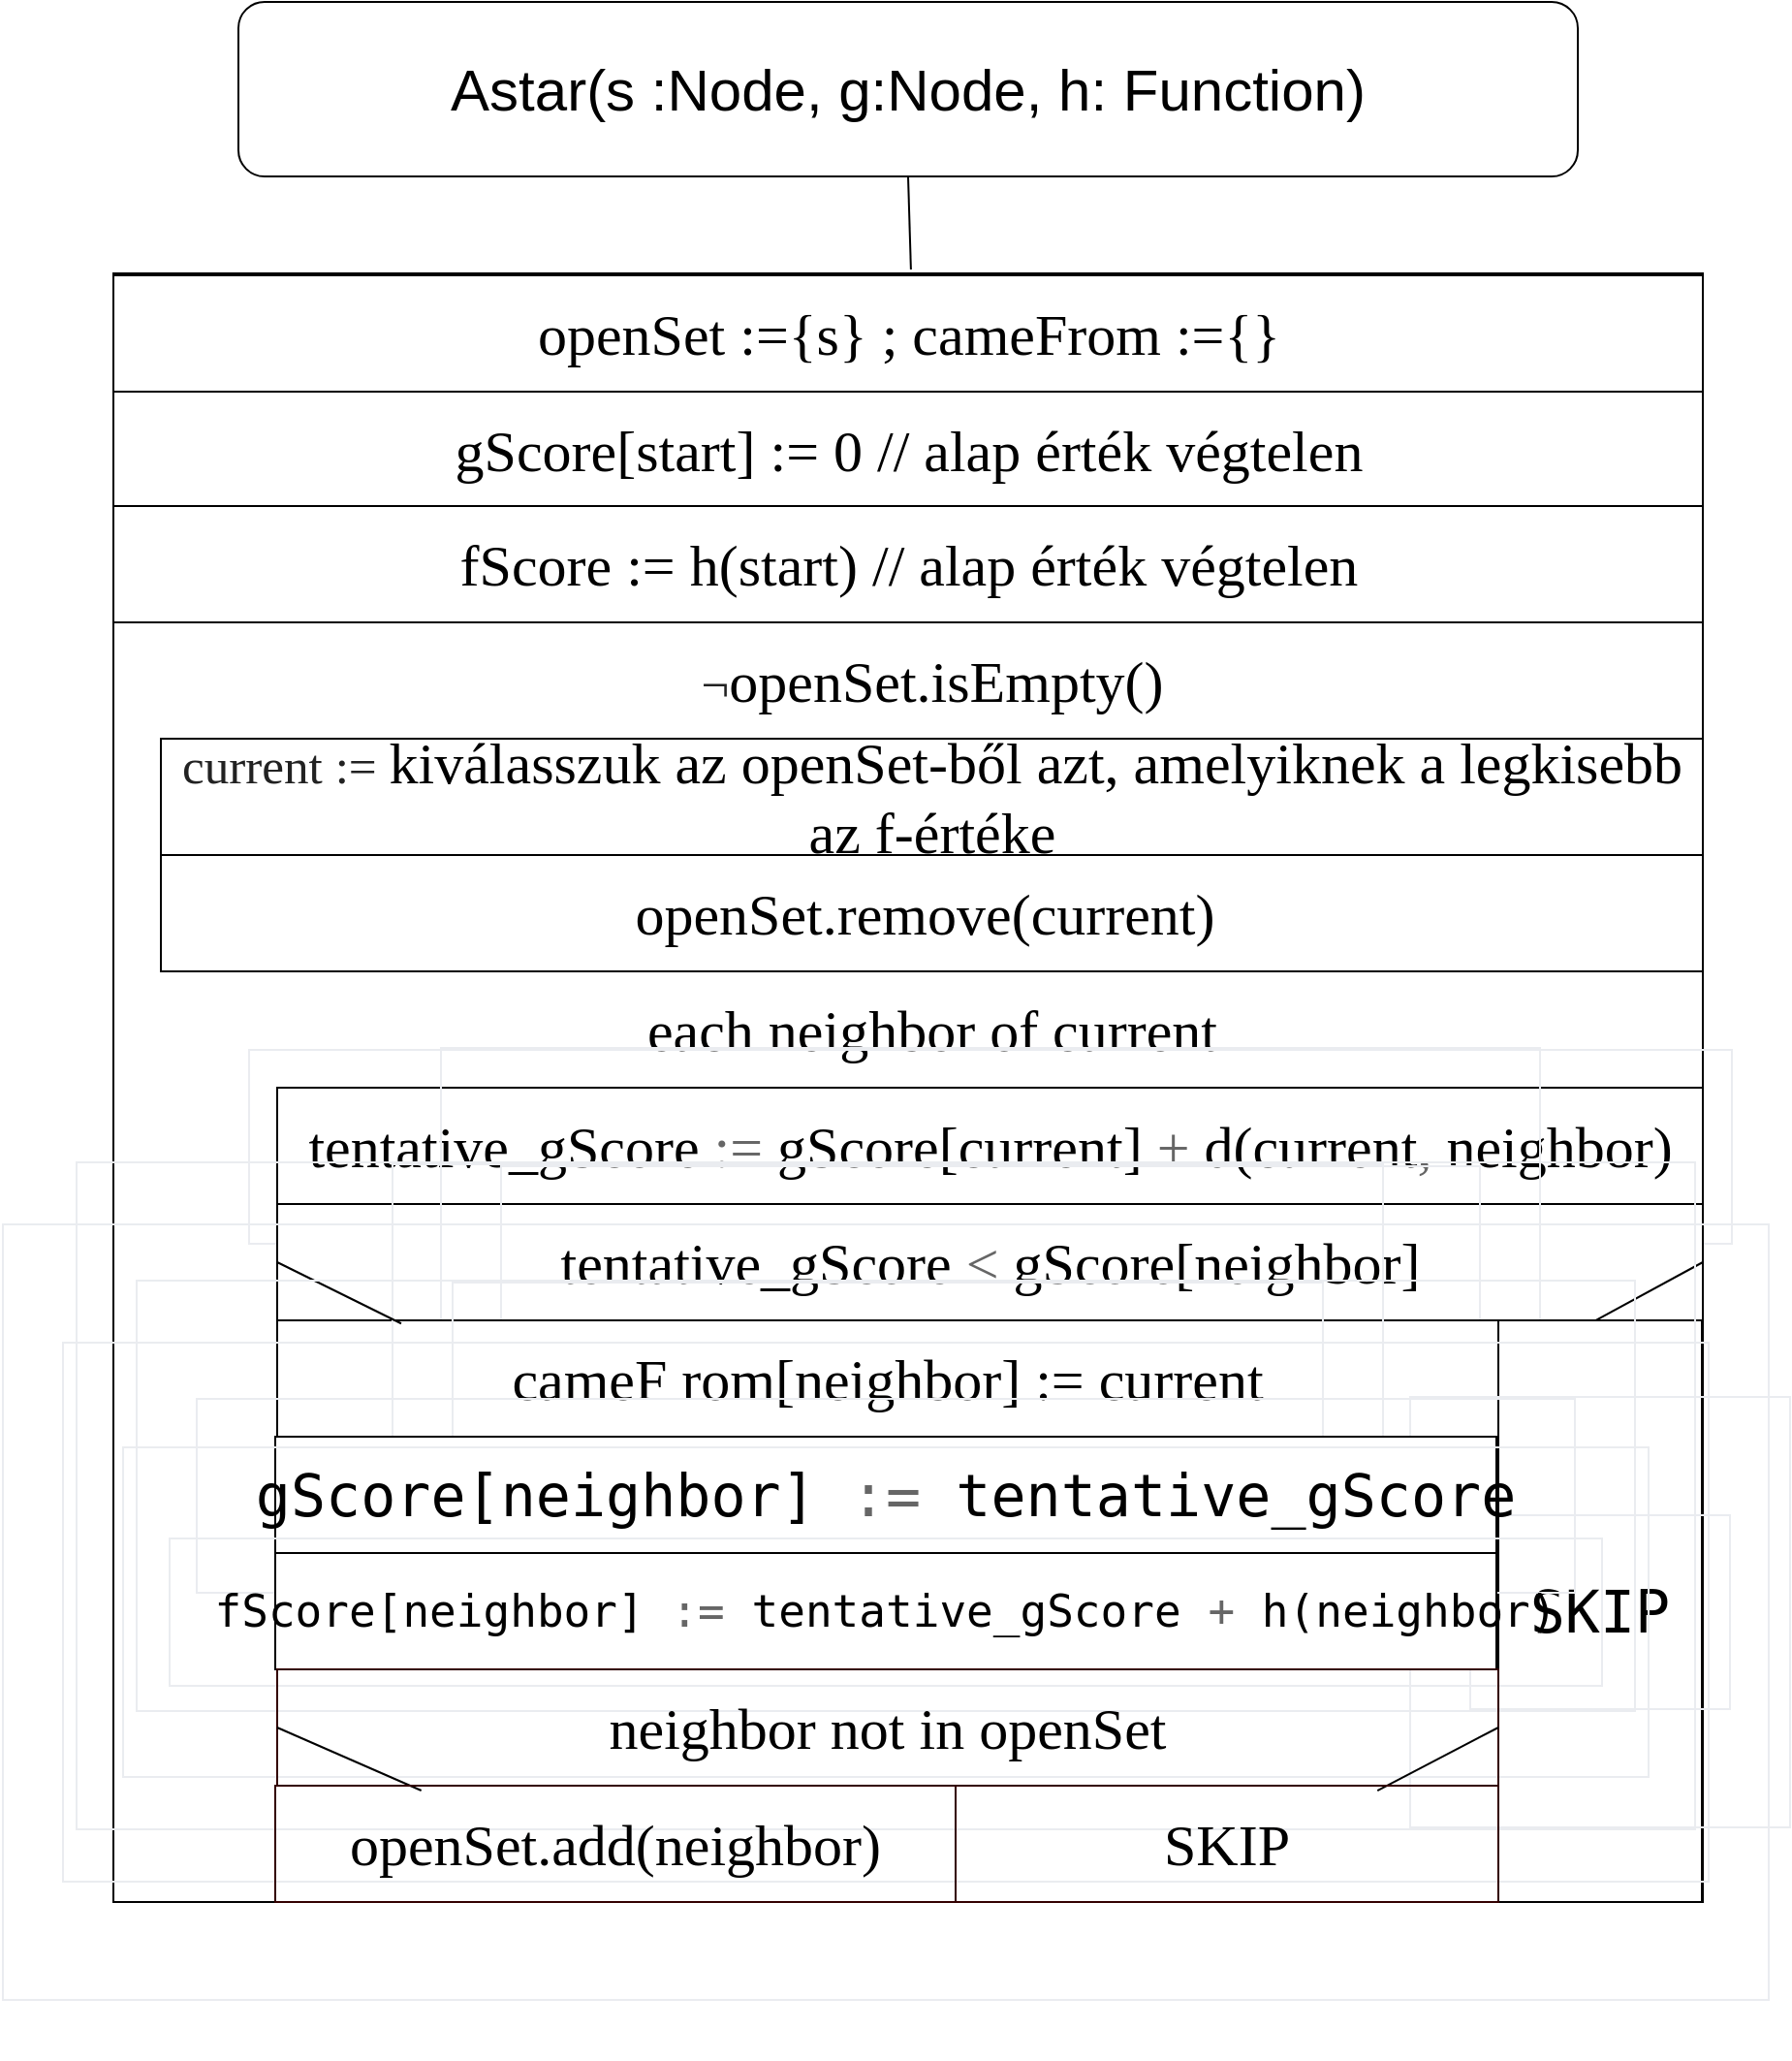 <mxfile version="16.6.8" type="device"><diagram id="5pOKJXU_L8btYbeLFHMi" name="Page-1"><mxGraphModel dx="2031" dy="1089" grid="1" gridSize="10" guides="1" tooltips="1" connect="1" arrows="1" fold="1" page="1" pageScale="1" pageWidth="827" pageHeight="1169" math="0" shadow="0"><root><mxCell id="0"/><mxCell id="1" parent="0"/><mxCell id="OY3ZLCzZqbf6I81ES3lT-1" value="&lt;font style=&quot;font-size: 30px&quot;&gt;Astar(s :Node, g:Node, h: Function)&lt;/font&gt;" style="rounded=1;whiteSpace=wrap;html=1;" vertex="1" parent="1"><mxGeometry x="110" y="240" width="691" height="90" as="geometry"/></mxCell><mxCell id="OY3ZLCzZqbf6I81ES3lT-2" value="" style="rounded=0;whiteSpace=wrap;html=1;fontSize=30;" vertex="1" parent="1"><mxGeometry x="45.5" y="380" width="820" height="840" as="geometry"/></mxCell><mxCell id="OY3ZLCzZqbf6I81ES3lT-8" value="" style="rounded=0;whiteSpace=wrap;html=1;fontSize=30;strokeColor=#FFFFFF;" vertex="1" parent="1"><mxGeometry x="130" y="381" width="40" height="58" as="geometry"/></mxCell><mxCell id="OY3ZLCzZqbf6I81ES3lT-9" value="&lt;font face=&quot;Times New Roman&quot;&gt;openSet :={s} ; cameFrom :={}&lt;/font&gt;" style="rounded=0;whiteSpace=wrap;html=1;fontSize=30;" vertex="1" parent="1"><mxGeometry x="45.5" y="381" width="820" height="60" as="geometry"/></mxCell><mxCell id="OY3ZLCzZqbf6I81ES3lT-12" value="" style="rounded=0;whiteSpace=wrap;html=1;fontSize=30;strokeColor=#FFFFFF;" vertex="1" parent="1"><mxGeometry x="80" y="741" width="40" height="58" as="geometry"/></mxCell><mxCell id="OY3ZLCzZqbf6I81ES3lT-15" value="" style="endArrow=none;html=1;rounded=0;fontFamily=Times New Roman;fontSize=30;entryX=0.5;entryY=1;entryDx=0;entryDy=0;exitX=0.429;exitY=-0.033;exitDx=0;exitDy=0;exitPerimeter=0;" edge="1" parent="1" target="OY3ZLCzZqbf6I81ES3lT-1"><mxGeometry width="50" height="50" relative="1" as="geometry"><mxPoint x="456.949" y="378.02" as="sourcePoint"/><mxPoint x="440" y="440" as="targetPoint"/></mxGeometry></mxCell><mxCell id="OY3ZLCzZqbf6I81ES3lT-17" value="&lt;font face=&quot;Times New Roman&quot;&gt;gScore[start] := 0 // alap érték végtelen&lt;/font&gt;" style="rounded=0;whiteSpace=wrap;html=1;fontSize=30;" vertex="1" parent="1"><mxGeometry x="45.5" y="441" width="820" height="60" as="geometry"/></mxCell><mxCell id="OY3ZLCzZqbf6I81ES3lT-18" value="&lt;font face=&quot;Times New Roman&quot;&gt;fScore := h(start) // alap érték végtelen&lt;/font&gt;" style="rounded=0;whiteSpace=wrap;html=1;fontSize=30;" vertex="1" parent="1"><mxGeometry x="45.5" y="500" width="820" height="60" as="geometry"/></mxCell><mxCell id="OY3ZLCzZqbf6I81ES3lT-20" value="&lt;font face=&quot;Times New Roman&quot;&gt;&lt;span style=&quot;color: rgb(34 , 34 , 34) ; font-size: 25.6px&quot;&gt;¬&lt;/span&gt;openSet.isEmpty()&lt;/font&gt;" style="rounded=0;whiteSpace=wrap;html=1;fontSize=30;" vertex="1" parent="1"><mxGeometry x="70" y="560" width="795.5" height="60" as="geometry"/></mxCell><mxCell id="OY3ZLCzZqbf6I81ES3lT-22" value="&lt;font face=&quot;Times New Roman&quot;&gt;&lt;font color=&quot;#222222&quot;&gt;&lt;span style=&quot;font-size: 25.6px&quot;&gt;current :=&amp;nbsp;&lt;/span&gt;&lt;/font&gt;kiválasszuk az openSet-ből azt, amelyiknek a legkisebb az f-értéke&lt;/font&gt;" style="rounded=0;whiteSpace=wrap;html=1;fontSize=30;" vertex="1" parent="1"><mxGeometry x="70" y="620" width="795.5" height="60" as="geometry"/></mxCell><mxCell id="OY3ZLCzZqbf6I81ES3lT-24" value="&lt;font face=&quot;Times New Roman&quot;&gt;openSet.remove(current)&amp;nbsp;&lt;/font&gt;" style="rounded=0;whiteSpace=wrap;html=1;fontSize=30;" vertex="1" parent="1"><mxGeometry x="70" y="680" width="795.5" height="60" as="geometry"/></mxCell><mxCell id="OY3ZLCzZqbf6I81ES3lT-25" value="&lt;font face=&quot;Times New Roman&quot;&gt;each neighbor of current&lt;/font&gt;" style="rounded=0;whiteSpace=wrap;html=1;fontSize=30;" vertex="1" parent="1"><mxGeometry x="70" y="740" width="795.5" height="60" as="geometry"/></mxCell><mxCell id="OY3ZLCzZqbf6I81ES3lT-27" value="" style="rounded=1;whiteSpace=wrap;html=1;fontFamily=Times New Roman;fontSize=30;strokeColor=#FFFFFF;" vertex="1" parent="1"><mxGeometry x="50" y="741" width="120" height="58" as="geometry"/></mxCell><mxCell id="OY3ZLCzZqbf6I81ES3lT-28" value="" style="rounded=1;whiteSpace=wrap;html=1;fontFamily=Times New Roman;fontSize=30;strokeColor=#FFFFFF;" vertex="1" parent="1"><mxGeometry x="69" y="770" width="60" height="58" as="geometry"/></mxCell><mxCell id="OY3ZLCzZqbf6I81ES3lT-29" value="" style="rounded=1;whiteSpace=wrap;html=1;fontFamily=Times New Roman;fontSize=30;strokeColor=#FFFFFF;" vertex="1" parent="1"><mxGeometry x="50" y="561" width="60" height="58" as="geometry"/></mxCell><mxCell id="OY3ZLCzZqbf6I81ES3lT-33" value="&lt;pre style=&quot;line-height: 1.3 ; border: 1px solid rgb(234 , 236 , 240) ; padding: 1em ; overflow-x: hidden ; overflow-wrap: break-word ; position: relative&quot;&gt;&lt;font face=&quot;Times New Roman&quot;&gt;&lt;span class=&quot;n&quot;&gt;tentative_gScore&lt;/span&gt; &lt;span class=&quot;o&quot; style=&quot;color: rgb(102 , 102 , 102)&quot;&gt;:=&lt;/span&gt; &lt;span class=&quot;n&quot;&gt;gScore&lt;/span&gt;&lt;span class=&quot;p&quot;&gt;[&lt;/span&gt;&lt;span class=&quot;n&quot;&gt;current&lt;/span&gt;&lt;span class=&quot;p&quot;&gt;]&lt;/span&gt; &lt;span class=&quot;o&quot; style=&quot;color: rgb(102 , 102 , 102)&quot;&gt;+&lt;/span&gt; &lt;span class=&quot;n&quot;&gt;d&lt;/span&gt;&lt;span class=&quot;p&quot;&gt;(&lt;/span&gt;&lt;span class=&quot;n&quot;&gt;current&lt;/span&gt;&lt;span class=&quot;o&quot; style=&quot;color: rgb(102 , 102 , 102)&quot;&gt;,&lt;/span&gt; &lt;span class=&quot;n&quot;&gt;neighbor&lt;/span&gt;&lt;span class=&quot;p&quot;&gt;)&lt;/span&gt;&lt;/font&gt;&lt;/pre&gt;" style="rounded=0;whiteSpace=wrap;html=1;fontSize=30;" vertex="1" parent="1"><mxGeometry x="130" y="800" width="735.5" height="60" as="geometry"/></mxCell><mxCell id="OY3ZLCzZqbf6I81ES3lT-35" value="&lt;pre style=&quot;line-height: 1.3 ; border: 1px solid rgb(234 , 236 , 240) ; padding: 1em ; overflow-x: hidden ; overflow-wrap: break-word ; position: relative&quot;&gt;&lt;pre style=&quot;line-height: 1.3 ; border: 1px solid rgb(234 , 236 , 240) ; padding: 1em ; overflow-x: hidden ; overflow-wrap: break-word ; position: relative&quot;&gt;&lt;font face=&quot;Times New Roman&quot;&gt;&lt;span class=&quot;n&quot;&gt;tentative_gScore&lt;/span&gt; &lt;span class=&quot;o&quot; style=&quot;color: rgb(102 , 102 , 102)&quot;&gt;&amp;lt;&lt;/span&gt; &lt;span class=&quot;n&quot;&gt;gScore&lt;/span&gt;&lt;span class=&quot;p&quot;&gt;[&lt;/span&gt;&lt;span class=&quot;n&quot;&gt;neighbor&lt;/span&gt;&lt;span class=&quot;p&quot;&gt;]&lt;/span&gt;&lt;/font&gt;&lt;/pre&gt;&lt;/pre&gt;" style="rounded=0;whiteSpace=wrap;html=1;fontSize=30;" vertex="1" parent="1"><mxGeometry x="130" y="860" width="735.5" height="60" as="geometry"/></mxCell><mxCell id="OY3ZLCzZqbf6I81ES3lT-36" value="&lt;pre style=&quot;line-height: 1.3 ; border: 1px solid rgb(234 , 236 , 240) ; padding: 1em ; overflow-x: hidden ; overflow-wrap: break-word ; position: relative&quot;&gt;&lt;pre style=&quot;line-height: 1.3 ; border: 1px solid rgb(234 , 236 , 240) ; padding: 1em ; overflow-x: hidden ; overflow-wrap: break-word ; position: relative&quot;&gt;&lt;font face=&quot;Times New Roman&quot;&gt;cameF rom[neighbor] := current&lt;/font&gt;&lt;br&gt;&lt;/pre&gt;&lt;/pre&gt;" style="rounded=0;whiteSpace=wrap;html=1;fontSize=30;" vertex="1" parent="1"><mxGeometry x="130" y="920" width="630" height="60" as="geometry"/></mxCell><mxCell id="OY3ZLCzZqbf6I81ES3lT-37" value="" style="endArrow=none;html=1;rounded=0;fontFamily=Times New Roman;fontSize=30;entryX=0;entryY=0.5;entryDx=0;entryDy=0;exitX=0.087;exitY=1.027;exitDx=0;exitDy=0;exitPerimeter=0;" edge="1" parent="1" source="OY3ZLCzZqbf6I81ES3lT-35" target="OY3ZLCzZqbf6I81ES3lT-35"><mxGeometry width="50" height="50" relative="1" as="geometry"><mxPoint x="350" y="910" as="sourcePoint"/><mxPoint x="400" y="860" as="targetPoint"/></mxGeometry></mxCell><mxCell id="OY3ZLCzZqbf6I81ES3lT-38" value="" style="endArrow=none;html=1;rounded=0;fontFamily=Times New Roman;fontSize=30;entryX=1;entryY=0.5;entryDx=0;entryDy=0;exitX=0.921;exitY=1.027;exitDx=0;exitDy=0;exitPerimeter=0;" edge="1" parent="1" source="OY3ZLCzZqbf6I81ES3lT-35" target="OY3ZLCzZqbf6I81ES3lT-35"><mxGeometry width="50" height="50" relative="1" as="geometry"><mxPoint x="175.775" y="924.6" as="sourcePoint"/><mxPoint x="140" y="900" as="targetPoint"/></mxGeometry></mxCell><mxCell id="OY3ZLCzZqbf6I81ES3lT-39" value="&lt;pre style=&quot;line-height: 1.3 ; border: 1px solid rgb(234 , 236 , 240) ; padding: 1em ; overflow-x: hidden ; overflow-wrap: break-word ; position: relative&quot;&gt;&lt;pre style=&quot;line-height: 1.3 ; border: 1px solid rgb(234 , 236 , 240) ; padding: 1em ; overflow-x: hidden ; overflow-wrap: break-word ; position: relative&quot;&gt;SKIP&lt;/pre&gt;&lt;/pre&gt;" style="rounded=0;whiteSpace=wrap;html=1;fontSize=30;" vertex="1" parent="1"><mxGeometry x="760" y="920" width="105" height="300" as="geometry"/></mxCell><mxCell id="OY3ZLCzZqbf6I81ES3lT-40" value="&lt;pre style=&quot;line-height: 1.3 ; border: 1px solid rgb(234 , 236 , 240) ; padding: 1em ; overflow-x: hidden ; overflow-wrap: break-word ; position: relative&quot;&gt;&lt;pre style=&quot;line-height: 1.3 ; border: 1px solid rgb(234 , 236 , 240) ; padding: 1em ; overflow-x: hidden ; overflow-wrap: break-word ; position: relative&quot;&gt;&lt;pre style=&quot;line-height: 1.3 ; font-family: monospace , monospace ; border: 1px solid rgb(234 , 236 , 240) ; padding: 1em ; overflow-x: hidden ; overflow-wrap: break-word ; position: relative&quot;&gt;&lt;span class=&quot;n&quot;&gt;gScore&lt;/span&gt;&lt;span class=&quot;p&quot;&gt;[&lt;/span&gt;&lt;span class=&quot;n&quot;&gt;neighbor&lt;/span&gt;&lt;span class=&quot;p&quot;&gt;]&lt;/span&gt; &lt;span class=&quot;o&quot; style=&quot;color: rgb(102 , 102 , 102)&quot;&gt;:=&lt;/span&gt; &lt;span class=&quot;n&quot;&gt;tentative_gScore&lt;/span&gt;&lt;/pre&gt;&lt;/pre&gt;&lt;/pre&gt;" style="rounded=0;whiteSpace=wrap;html=1;fontSize=30;" vertex="1" parent="1"><mxGeometry x="129" y="980" width="630" height="60" as="geometry"/></mxCell><mxCell id="OY3ZLCzZqbf6I81ES3lT-41" value="&lt;pre style=&quot;line-height: 1.3 ; border: 1px solid rgb(234 , 236 , 240) ; padding: 1em ; overflow-x: hidden ; overflow-wrap: break-word ; position: relative&quot;&gt;&lt;pre style=&quot;line-height: 1.3 ; border: 1px solid rgb(234 , 236 , 240) ; padding: 1em ; overflow-x: hidden ; overflow-wrap: break-word ; position: relative&quot;&gt;&lt;pre style=&quot;line-height: 1.3 ; font-family: monospace , monospace ; border: 1px solid rgb(234 , 236 , 240) ; padding: 1em ; overflow-x: hidden ; overflow-wrap: break-word ; position: relative ; font-size: 23px&quot;&gt;&lt;pre style=&quot;line-height: 1.3 ; font-family: monospace , monospace ; border: 1px solid rgb(234 , 236 , 240) ; padding: 1em ; overflow-x: hidden ; overflow-wrap: break-word ; position: relative&quot;&gt;&lt;span class=&quot;n&quot;&gt;fScore&lt;/span&gt;&lt;span class=&quot;p&quot;&gt;[&lt;/span&gt;&lt;span class=&quot;n&quot;&gt;neighbor&lt;/span&gt;&lt;span class=&quot;p&quot;&gt;]&lt;/span&gt; &lt;span class=&quot;o&quot; style=&quot;color: rgb(102 , 102 , 102)&quot;&gt;:=&lt;/span&gt; &lt;span class=&quot;n&quot;&gt;tentative_gScore&lt;/span&gt; &lt;span class=&quot;o&quot; style=&quot;color: rgb(102 , 102 , 102)&quot;&gt;+&lt;/span&gt; &lt;span class=&quot;n&quot;&gt;h&lt;/span&gt;&lt;span class=&quot;p&quot;&gt;(&lt;/span&gt;&lt;span class=&quot;n&quot;&gt;neighbor&lt;/span&gt;&lt;span class=&quot;p&quot;&gt;)&lt;/span&gt;&lt;/pre&gt;&lt;/pre&gt;&lt;/pre&gt;&lt;/pre&gt;" style="rounded=0;whiteSpace=wrap;html=1;fontSize=30;" vertex="1" parent="1"><mxGeometry x="129" y="1040" width="630" height="60" as="geometry"/></mxCell><mxCell id="OY3ZLCzZqbf6I81ES3lT-43" value="&lt;font style=&quot;font-size: 30px&quot;&gt;neighbor not in openSet&lt;/font&gt;" style="rounded=0;whiteSpace=wrap;html=1;fontFamily=Times New Roman;fontSize=23;strokeColor=#330000;strokeWidth=1;fillColor=none;" vertex="1" parent="1"><mxGeometry x="130" y="1100" width="630" height="60" as="geometry"/></mxCell><mxCell id="OY3ZLCzZqbf6I81ES3lT-44" value="" style="endArrow=none;html=1;rounded=0;fontFamily=Times New Roman;fontSize=30;entryX=1;entryY=0.5;entryDx=0;entryDy=0;exitX=0.901;exitY=1.042;exitDx=0;exitDy=0;exitPerimeter=0;" edge="1" parent="1" source="OY3ZLCzZqbf6I81ES3lT-43" target="OY3ZLCzZqbf6I81ES3lT-43"><mxGeometry width="50" height="50" relative="1" as="geometry"><mxPoint x="520" y="1130" as="sourcePoint"/><mxPoint x="570" y="1080" as="targetPoint"/></mxGeometry></mxCell><mxCell id="OY3ZLCzZqbf6I81ES3lT-45" value="" style="endArrow=none;html=1;rounded=0;fontFamily=Times New Roman;fontSize=30;entryX=0;entryY=0.5;entryDx=0;entryDy=0;exitX=0.118;exitY=1.042;exitDx=0;exitDy=0;exitPerimeter=0;" edge="1" parent="1" source="OY3ZLCzZqbf6I81ES3lT-43" target="OY3ZLCzZqbf6I81ES3lT-43"><mxGeometry width="50" height="50" relative="1" as="geometry"><mxPoint x="707.63" y="1172.52" as="sourcePoint"/><mxPoint x="770" y="1140" as="targetPoint"/></mxGeometry></mxCell><mxCell id="OY3ZLCzZqbf6I81ES3lT-46" value="openSet.add(neighbor)" style="rounded=0;whiteSpace=wrap;html=1;fontFamily=Times New Roman;fontSize=30;strokeColor=#330000;strokeWidth=1;fillColor=none;" vertex="1" parent="1"><mxGeometry x="129" y="1160" width="351" height="60" as="geometry"/></mxCell><mxCell id="OY3ZLCzZqbf6I81ES3lT-47" value="SKIP" style="rounded=0;whiteSpace=wrap;html=1;fontFamily=Times New Roman;fontSize=30;strokeColor=#330000;strokeWidth=1;fillColor=none;" vertex="1" parent="1"><mxGeometry x="480" y="1160" width="280" height="60" as="geometry"/></mxCell></root></mxGraphModel></diagram></mxfile>